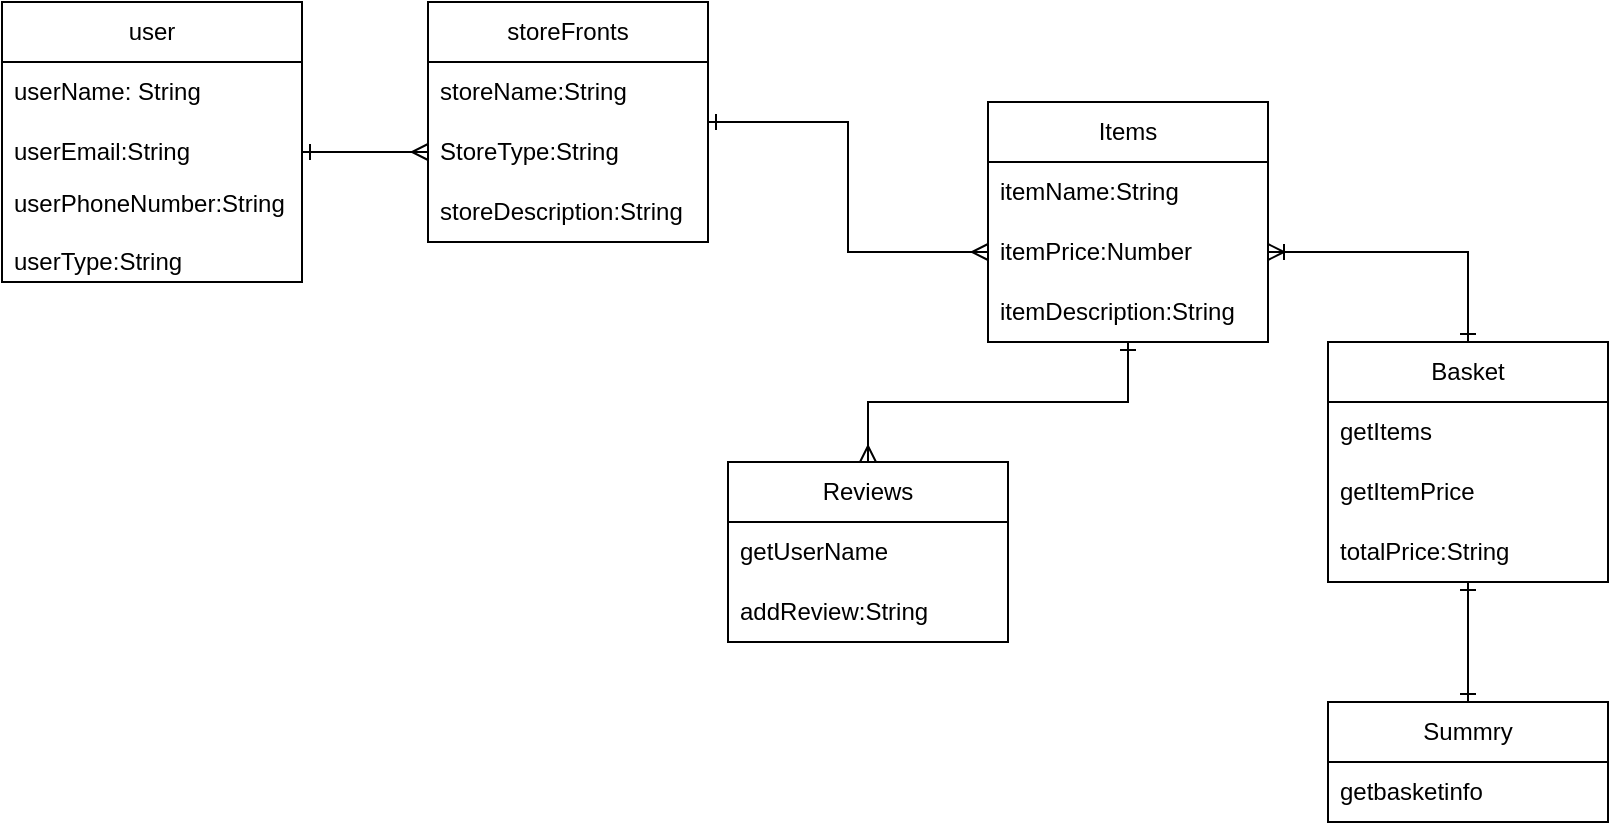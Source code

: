 <mxfile version="24.4.5" type="github">
  <diagram id="tudVDepnXRt6qlkx3hoj" name="Page-1">
    <mxGraphModel dx="794" dy="412" grid="1" gridSize="10" guides="1" tooltips="1" connect="1" arrows="1" fold="1" page="1" pageScale="1" pageWidth="850" pageHeight="1100" math="0" shadow="0" extFonts="Permanent Marker^https://fonts.googleapis.com/css?family=Permanent+Marker">
      <root>
        <mxCell id="0" />
        <mxCell id="1" parent="0" />
        <mxCell id="1LcVgxf9u3emrjaR6t1b-1" value="user" style="swimlane;fontStyle=0;childLayout=stackLayout;horizontal=1;startSize=30;horizontalStack=0;resizeParent=1;resizeParentMax=0;resizeLast=0;collapsible=1;marginBottom=0;whiteSpace=wrap;html=1;" parent="1" vertex="1">
          <mxGeometry x="37" y="110" width="150" height="140" as="geometry" />
        </mxCell>
        <mxCell id="1LcVgxf9u3emrjaR6t1b-2" value="userName: String" style="text;strokeColor=none;fillColor=none;align=left;verticalAlign=middle;spacingLeft=4;spacingRight=4;overflow=hidden;points=[[0,0.5],[1,0.5]];portConstraint=eastwest;rotatable=0;whiteSpace=wrap;html=1;" parent="1LcVgxf9u3emrjaR6t1b-1" vertex="1">
          <mxGeometry y="30" width="150" height="30" as="geometry" />
        </mxCell>
        <mxCell id="1LcVgxf9u3emrjaR6t1b-3" value="userEmail:String" style="text;strokeColor=none;fillColor=none;align=left;verticalAlign=middle;spacingLeft=4;spacingRight=4;overflow=hidden;points=[[0,0.5],[1,0.5]];portConstraint=eastwest;rotatable=0;whiteSpace=wrap;html=1;" parent="1LcVgxf9u3emrjaR6t1b-1" vertex="1">
          <mxGeometry y="60" width="150" height="30" as="geometry" />
        </mxCell>
        <mxCell id="1LcVgxf9u3emrjaR6t1b-4" value="userPhoneNumber:String&lt;div&gt;&lt;br&gt;&lt;/div&gt;&lt;div&gt;userType:String&lt;/div&gt;" style="text;strokeColor=none;fillColor=none;align=left;verticalAlign=middle;spacingLeft=4;spacingRight=4;overflow=hidden;points=[[0,0.5],[1,0.5]];portConstraint=eastwest;rotatable=0;whiteSpace=wrap;html=1;" parent="1LcVgxf9u3emrjaR6t1b-1" vertex="1">
          <mxGeometry y="90" width="150" height="50" as="geometry" />
        </mxCell>
        <mxCell id="1LcVgxf9u3emrjaR6t1b-27" style="edgeStyle=orthogonalEdgeStyle;rounded=0;orthogonalLoop=1;jettySize=auto;html=1;exitX=1;exitY=0.5;exitDx=0;exitDy=0;startArrow=ERone;startFill=0;endArrow=ERmany;endFill=0;" parent="1" source="1LcVgxf9u3emrjaR6t1b-5" target="1LcVgxf9u3emrjaR6t1b-12" edge="1">
          <mxGeometry relative="1" as="geometry" />
        </mxCell>
        <mxCell id="1LcVgxf9u3emrjaR6t1b-5" value="storeFronts" style="swimlane;fontStyle=0;childLayout=stackLayout;horizontal=1;startSize=30;horizontalStack=0;resizeParent=1;resizeParentMax=0;resizeLast=0;collapsible=1;marginBottom=0;whiteSpace=wrap;html=1;" parent="1" vertex="1">
          <mxGeometry x="250" y="110" width="140" height="120" as="geometry" />
        </mxCell>
        <mxCell id="1LcVgxf9u3emrjaR6t1b-6" value="storeName:String" style="text;strokeColor=none;fillColor=none;align=left;verticalAlign=middle;spacingLeft=4;spacingRight=4;overflow=hidden;points=[[0,0.5],[1,0.5]];portConstraint=eastwest;rotatable=0;whiteSpace=wrap;html=1;" parent="1LcVgxf9u3emrjaR6t1b-5" vertex="1">
          <mxGeometry y="30" width="140" height="30" as="geometry" />
        </mxCell>
        <mxCell id="1LcVgxf9u3emrjaR6t1b-7" value="StoreType:String" style="text;strokeColor=none;fillColor=none;align=left;verticalAlign=middle;spacingLeft=4;spacingRight=4;overflow=hidden;points=[[0,0.5],[1,0.5]];portConstraint=eastwest;rotatable=0;whiteSpace=wrap;html=1;" parent="1LcVgxf9u3emrjaR6t1b-5" vertex="1">
          <mxGeometry y="60" width="140" height="30" as="geometry" />
        </mxCell>
        <mxCell id="1LcVgxf9u3emrjaR6t1b-8" value="storeDescription:String" style="text;strokeColor=none;fillColor=none;align=left;verticalAlign=middle;spacingLeft=4;spacingRight=4;overflow=hidden;points=[[0,0.5],[1,0.5]];portConstraint=eastwest;rotatable=0;whiteSpace=wrap;html=1;" parent="1LcVgxf9u3emrjaR6t1b-5" vertex="1">
          <mxGeometry y="90" width="140" height="30" as="geometry" />
        </mxCell>
        <mxCell id="1LcVgxf9u3emrjaR6t1b-28" style="edgeStyle=orthogonalEdgeStyle;rounded=0;orthogonalLoop=1;jettySize=auto;html=1;entryX=0.5;entryY=0;entryDx=0;entryDy=0;startArrow=ERone;startFill=0;endArrow=ERmany;endFill=0;" parent="1" source="1LcVgxf9u3emrjaR6t1b-10" target="1LcVgxf9u3emrjaR6t1b-14" edge="1">
          <mxGeometry relative="1" as="geometry" />
        </mxCell>
        <mxCell id="1LcVgxf9u3emrjaR6t1b-10" value="Items" style="swimlane;fontStyle=0;childLayout=stackLayout;horizontal=1;startSize=30;horizontalStack=0;resizeParent=1;resizeParentMax=0;resizeLast=0;collapsible=1;marginBottom=0;whiteSpace=wrap;html=1;" parent="1" vertex="1">
          <mxGeometry x="530" y="160" width="140" height="120" as="geometry" />
        </mxCell>
        <mxCell id="1LcVgxf9u3emrjaR6t1b-11" value="itemName:String" style="text;strokeColor=none;fillColor=none;align=left;verticalAlign=middle;spacingLeft=4;spacingRight=4;overflow=hidden;points=[[0,0.5],[1,0.5]];portConstraint=eastwest;rotatable=0;whiteSpace=wrap;html=1;" parent="1LcVgxf9u3emrjaR6t1b-10" vertex="1">
          <mxGeometry y="30" width="140" height="30" as="geometry" />
        </mxCell>
        <mxCell id="1LcVgxf9u3emrjaR6t1b-12" value="itemPrice:Number" style="text;strokeColor=none;fillColor=none;align=left;verticalAlign=middle;spacingLeft=4;spacingRight=4;overflow=hidden;points=[[0,0.5],[1,0.5]];portConstraint=eastwest;rotatable=0;whiteSpace=wrap;html=1;" parent="1LcVgxf9u3emrjaR6t1b-10" vertex="1">
          <mxGeometry y="60" width="140" height="30" as="geometry" />
        </mxCell>
        <mxCell id="1LcVgxf9u3emrjaR6t1b-13" value="itemDescription:String" style="text;strokeColor=none;fillColor=none;align=left;verticalAlign=middle;spacingLeft=4;spacingRight=4;overflow=hidden;points=[[0,0.5],[1,0.5]];portConstraint=eastwest;rotatable=0;whiteSpace=wrap;html=1;" parent="1LcVgxf9u3emrjaR6t1b-10" vertex="1">
          <mxGeometry y="90" width="140" height="30" as="geometry" />
        </mxCell>
        <mxCell id="1LcVgxf9u3emrjaR6t1b-14" value="Reviews" style="swimlane;fontStyle=0;childLayout=stackLayout;horizontal=1;startSize=30;horizontalStack=0;resizeParent=1;resizeParentMax=0;resizeLast=0;collapsible=1;marginBottom=0;whiteSpace=wrap;html=1;" parent="1" vertex="1">
          <mxGeometry x="400" y="340" width="140" height="90" as="geometry" />
        </mxCell>
        <mxCell id="1LcVgxf9u3emrjaR6t1b-15" value="getUserName" style="text;strokeColor=none;fillColor=none;align=left;verticalAlign=middle;spacingLeft=4;spacingRight=4;overflow=hidden;points=[[0,0.5],[1,0.5]];portConstraint=eastwest;rotatable=0;whiteSpace=wrap;html=1;" parent="1LcVgxf9u3emrjaR6t1b-14" vertex="1">
          <mxGeometry y="30" width="140" height="30" as="geometry" />
        </mxCell>
        <mxCell id="1LcVgxf9u3emrjaR6t1b-16" value="addReview:String" style="text;strokeColor=none;fillColor=none;align=left;verticalAlign=middle;spacingLeft=4;spacingRight=4;overflow=hidden;points=[[0,0.5],[1,0.5]];portConstraint=eastwest;rotatable=0;whiteSpace=wrap;html=1;" parent="1LcVgxf9u3emrjaR6t1b-14" vertex="1">
          <mxGeometry y="60" width="140" height="30" as="geometry" />
        </mxCell>
        <mxCell id="1LcVgxf9u3emrjaR6t1b-32" style="edgeStyle=orthogonalEdgeStyle;rounded=0;orthogonalLoop=1;jettySize=auto;html=1;entryX=0.5;entryY=0;entryDx=0;entryDy=0;startArrow=ERone;startFill=0;endArrow=ERone;endFill=0;" parent="1" source="1LcVgxf9u3emrjaR6t1b-18" target="1LcVgxf9u3emrjaR6t1b-22" edge="1">
          <mxGeometry relative="1" as="geometry" />
        </mxCell>
        <mxCell id="1LcVgxf9u3emrjaR6t1b-18" value="Basket" style="swimlane;fontStyle=0;childLayout=stackLayout;horizontal=1;startSize=30;horizontalStack=0;resizeParent=1;resizeParentMax=0;resizeLast=0;collapsible=1;marginBottom=0;whiteSpace=wrap;html=1;" parent="1" vertex="1">
          <mxGeometry x="700" y="280" width="140" height="120" as="geometry" />
        </mxCell>
        <mxCell id="1LcVgxf9u3emrjaR6t1b-19" value="getItems" style="text;strokeColor=none;fillColor=none;align=left;verticalAlign=middle;spacingLeft=4;spacingRight=4;overflow=hidden;points=[[0,0.5],[1,0.5]];portConstraint=eastwest;rotatable=0;whiteSpace=wrap;html=1;" parent="1LcVgxf9u3emrjaR6t1b-18" vertex="1">
          <mxGeometry y="30" width="140" height="30" as="geometry" />
        </mxCell>
        <mxCell id="1LcVgxf9u3emrjaR6t1b-20" value="getItemPrice" style="text;strokeColor=none;fillColor=none;align=left;verticalAlign=middle;spacingLeft=4;spacingRight=4;overflow=hidden;points=[[0,0.5],[1,0.5]];portConstraint=eastwest;rotatable=0;whiteSpace=wrap;html=1;" parent="1LcVgxf9u3emrjaR6t1b-18" vertex="1">
          <mxGeometry y="60" width="140" height="30" as="geometry" />
        </mxCell>
        <mxCell id="1LcVgxf9u3emrjaR6t1b-21" value="totalPrice:String" style="text;strokeColor=none;fillColor=none;align=left;verticalAlign=middle;spacingLeft=4;spacingRight=4;overflow=hidden;points=[[0,0.5],[1,0.5]];portConstraint=eastwest;rotatable=0;whiteSpace=wrap;html=1;" parent="1LcVgxf9u3emrjaR6t1b-18" vertex="1">
          <mxGeometry y="90" width="140" height="30" as="geometry" />
        </mxCell>
        <mxCell id="1LcVgxf9u3emrjaR6t1b-22" value="Summry" style="swimlane;fontStyle=0;childLayout=stackLayout;horizontal=1;startSize=30;horizontalStack=0;resizeParent=1;resizeParentMax=0;resizeLast=0;collapsible=1;marginBottom=0;whiteSpace=wrap;html=1;" parent="1" vertex="1">
          <mxGeometry x="700" y="460" width="140" height="60" as="geometry" />
        </mxCell>
        <mxCell id="1LcVgxf9u3emrjaR6t1b-23" value="getbasketinfo" style="text;strokeColor=none;fillColor=none;align=left;verticalAlign=middle;spacingLeft=4;spacingRight=4;overflow=hidden;points=[[0,0.5],[1,0.5]];portConstraint=eastwest;rotatable=0;whiteSpace=wrap;html=1;" parent="1LcVgxf9u3emrjaR6t1b-22" vertex="1">
          <mxGeometry y="30" width="140" height="30" as="geometry" />
        </mxCell>
        <mxCell id="1LcVgxf9u3emrjaR6t1b-26" style="edgeStyle=orthogonalEdgeStyle;rounded=0;orthogonalLoop=1;jettySize=auto;html=1;exitX=1;exitY=0.5;exitDx=0;exitDy=0;entryX=0;entryY=0.5;entryDx=0;entryDy=0;endArrow=ERmany;endFill=0;startArrow=ERone;startFill=0;" parent="1" source="1LcVgxf9u3emrjaR6t1b-3" target="1LcVgxf9u3emrjaR6t1b-7" edge="1">
          <mxGeometry relative="1" as="geometry" />
        </mxCell>
        <mxCell id="1LcVgxf9u3emrjaR6t1b-30" style="edgeStyle=orthogonalEdgeStyle;rounded=0;orthogonalLoop=1;jettySize=auto;html=1;exitX=1;exitY=0.5;exitDx=0;exitDy=0;entryX=0.5;entryY=0;entryDx=0;entryDy=0;startArrow=ERoneToMany;startFill=0;endArrow=ERone;endFill=0;" parent="1" source="1LcVgxf9u3emrjaR6t1b-12" target="1LcVgxf9u3emrjaR6t1b-18" edge="1">
          <mxGeometry relative="1" as="geometry" />
        </mxCell>
      </root>
    </mxGraphModel>
  </diagram>
</mxfile>
